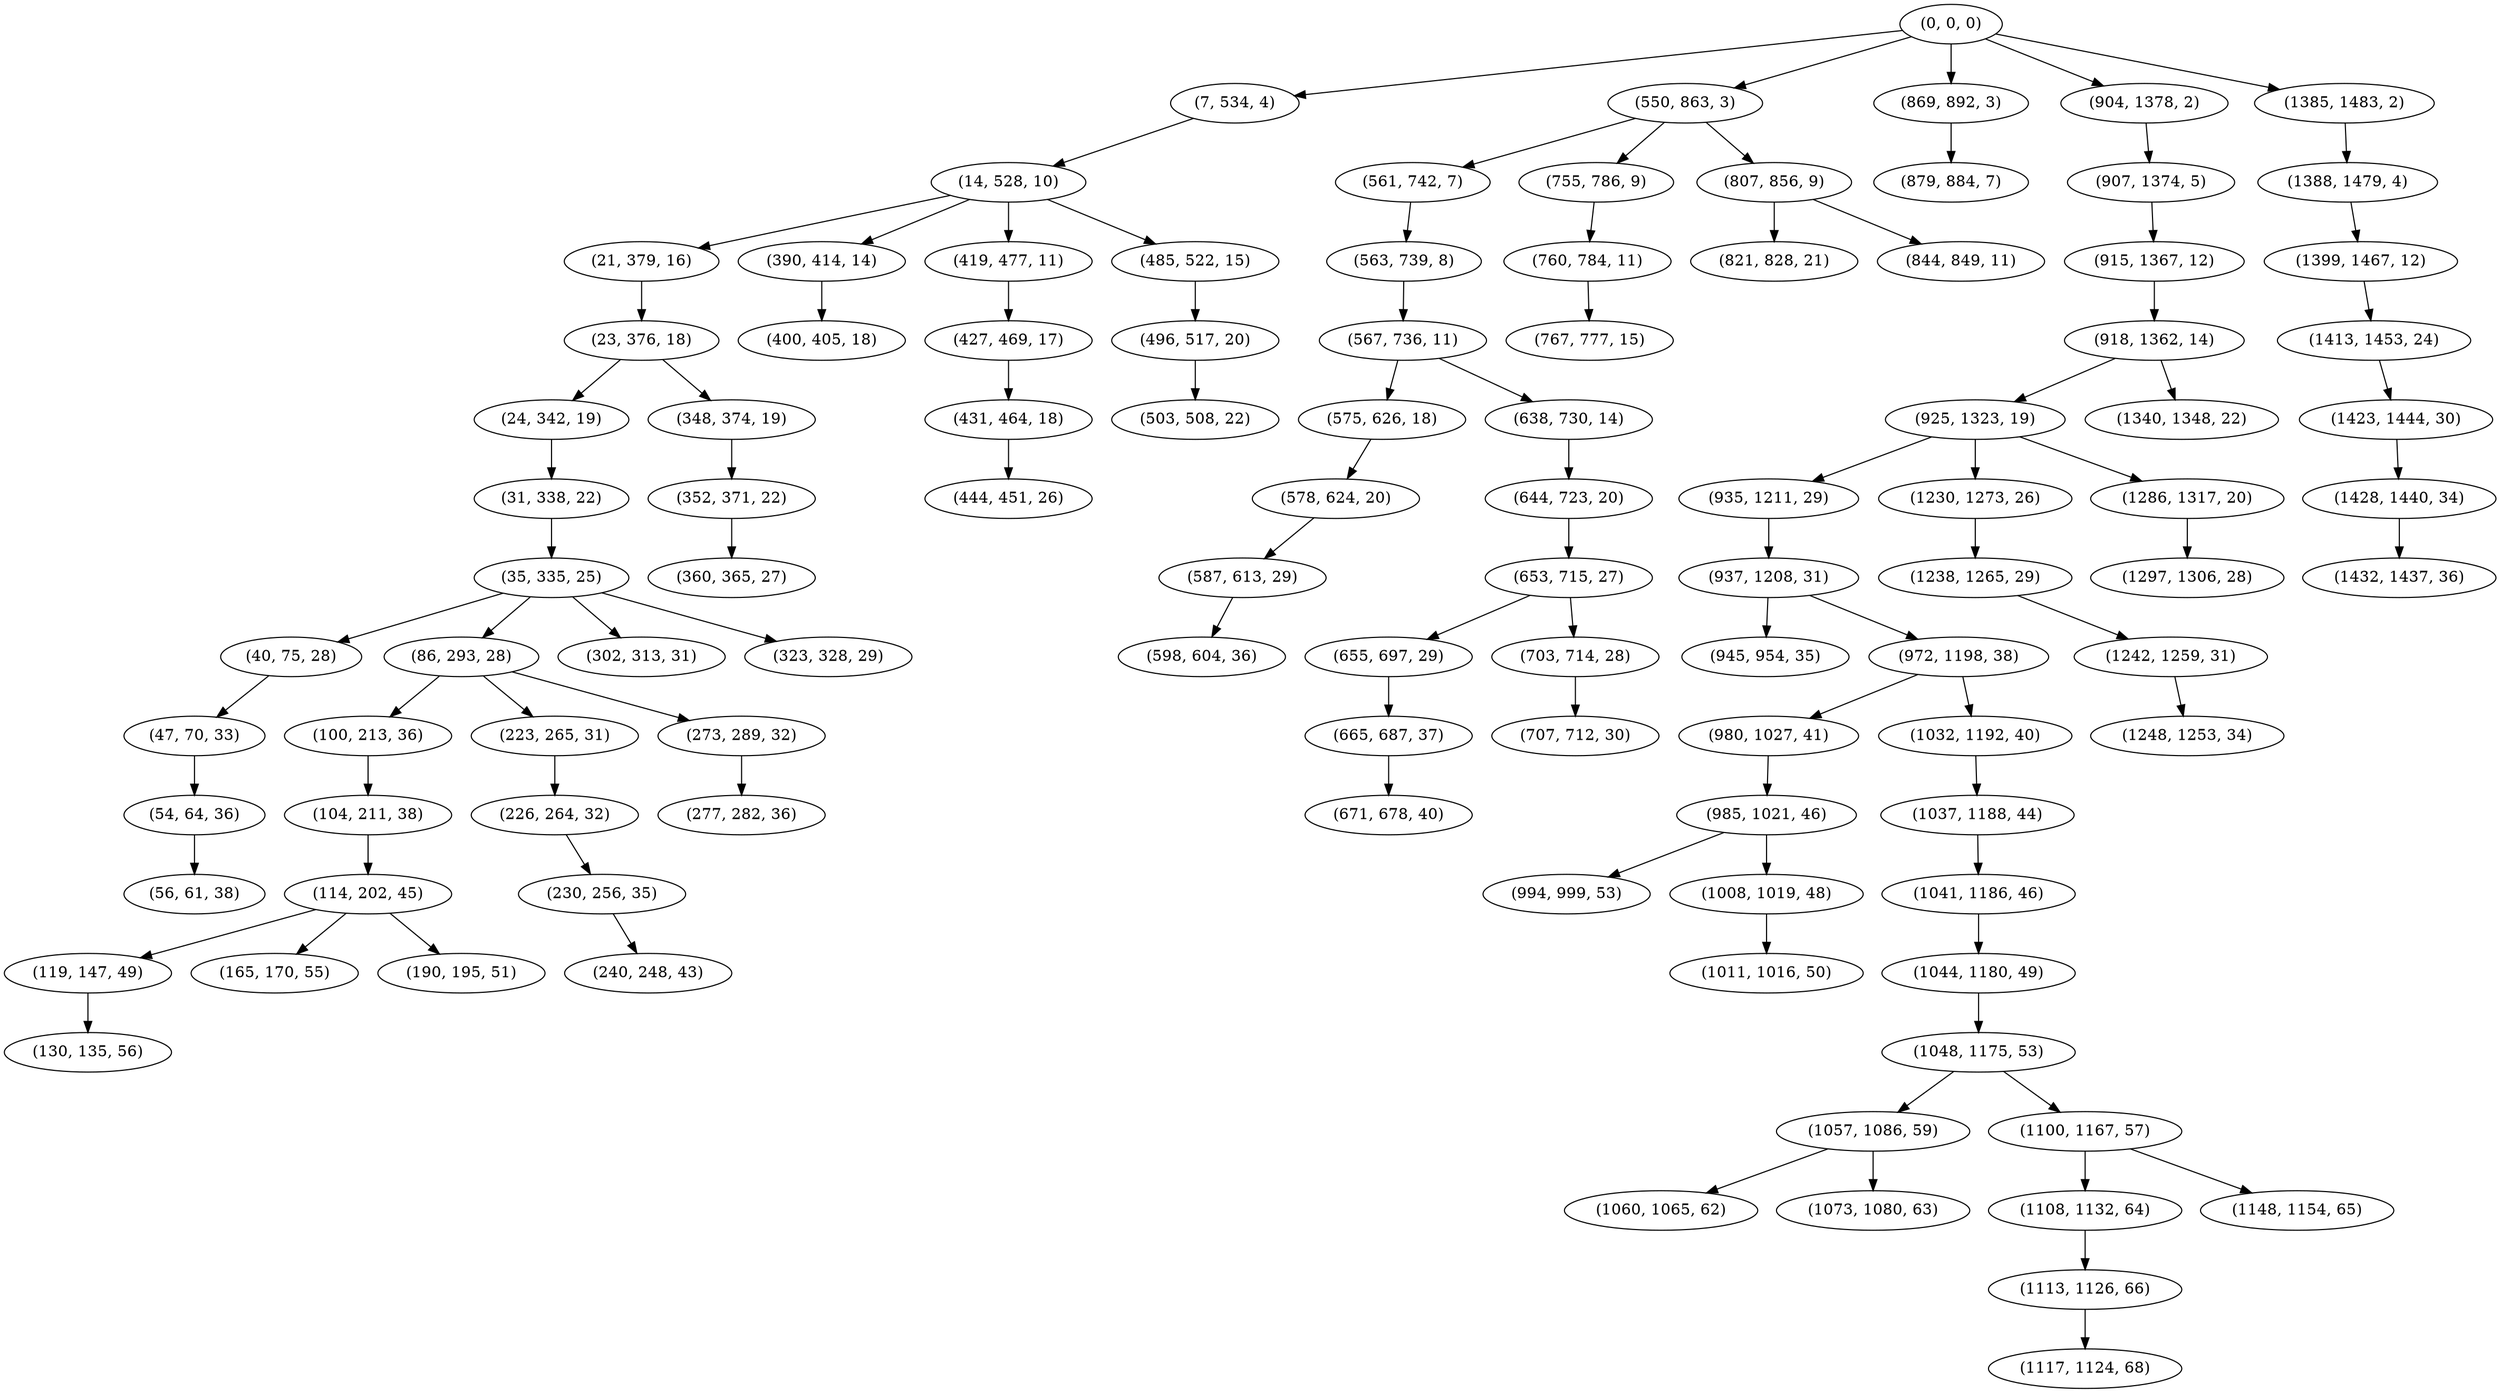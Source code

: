 digraph tree {
    "(0, 0, 0)";
    "(7, 534, 4)";
    "(14, 528, 10)";
    "(21, 379, 16)";
    "(23, 376, 18)";
    "(24, 342, 19)";
    "(31, 338, 22)";
    "(35, 335, 25)";
    "(40, 75, 28)";
    "(47, 70, 33)";
    "(54, 64, 36)";
    "(56, 61, 38)";
    "(86, 293, 28)";
    "(100, 213, 36)";
    "(104, 211, 38)";
    "(114, 202, 45)";
    "(119, 147, 49)";
    "(130, 135, 56)";
    "(165, 170, 55)";
    "(190, 195, 51)";
    "(223, 265, 31)";
    "(226, 264, 32)";
    "(230, 256, 35)";
    "(240, 248, 43)";
    "(273, 289, 32)";
    "(277, 282, 36)";
    "(302, 313, 31)";
    "(323, 328, 29)";
    "(348, 374, 19)";
    "(352, 371, 22)";
    "(360, 365, 27)";
    "(390, 414, 14)";
    "(400, 405, 18)";
    "(419, 477, 11)";
    "(427, 469, 17)";
    "(431, 464, 18)";
    "(444, 451, 26)";
    "(485, 522, 15)";
    "(496, 517, 20)";
    "(503, 508, 22)";
    "(550, 863, 3)";
    "(561, 742, 7)";
    "(563, 739, 8)";
    "(567, 736, 11)";
    "(575, 626, 18)";
    "(578, 624, 20)";
    "(587, 613, 29)";
    "(598, 604, 36)";
    "(638, 730, 14)";
    "(644, 723, 20)";
    "(653, 715, 27)";
    "(655, 697, 29)";
    "(665, 687, 37)";
    "(671, 678, 40)";
    "(703, 714, 28)";
    "(707, 712, 30)";
    "(755, 786, 9)";
    "(760, 784, 11)";
    "(767, 777, 15)";
    "(807, 856, 9)";
    "(821, 828, 21)";
    "(844, 849, 11)";
    "(869, 892, 3)";
    "(879, 884, 7)";
    "(904, 1378, 2)";
    "(907, 1374, 5)";
    "(915, 1367, 12)";
    "(918, 1362, 14)";
    "(925, 1323, 19)";
    "(935, 1211, 29)";
    "(937, 1208, 31)";
    "(945, 954, 35)";
    "(972, 1198, 38)";
    "(980, 1027, 41)";
    "(985, 1021, 46)";
    "(994, 999, 53)";
    "(1008, 1019, 48)";
    "(1011, 1016, 50)";
    "(1032, 1192, 40)";
    "(1037, 1188, 44)";
    "(1041, 1186, 46)";
    "(1044, 1180, 49)";
    "(1048, 1175, 53)";
    "(1057, 1086, 59)";
    "(1060, 1065, 62)";
    "(1073, 1080, 63)";
    "(1100, 1167, 57)";
    "(1108, 1132, 64)";
    "(1113, 1126, 66)";
    "(1117, 1124, 68)";
    "(1148, 1154, 65)";
    "(1230, 1273, 26)";
    "(1238, 1265, 29)";
    "(1242, 1259, 31)";
    "(1248, 1253, 34)";
    "(1286, 1317, 20)";
    "(1297, 1306, 28)";
    "(1340, 1348, 22)";
    "(1385, 1483, 2)";
    "(1388, 1479, 4)";
    "(1399, 1467, 12)";
    "(1413, 1453, 24)";
    "(1423, 1444, 30)";
    "(1428, 1440, 34)";
    "(1432, 1437, 36)";
    "(0, 0, 0)" -> "(7, 534, 4)";
    "(0, 0, 0)" -> "(550, 863, 3)";
    "(0, 0, 0)" -> "(869, 892, 3)";
    "(0, 0, 0)" -> "(904, 1378, 2)";
    "(0, 0, 0)" -> "(1385, 1483, 2)";
    "(7, 534, 4)" -> "(14, 528, 10)";
    "(14, 528, 10)" -> "(21, 379, 16)";
    "(14, 528, 10)" -> "(390, 414, 14)";
    "(14, 528, 10)" -> "(419, 477, 11)";
    "(14, 528, 10)" -> "(485, 522, 15)";
    "(21, 379, 16)" -> "(23, 376, 18)";
    "(23, 376, 18)" -> "(24, 342, 19)";
    "(23, 376, 18)" -> "(348, 374, 19)";
    "(24, 342, 19)" -> "(31, 338, 22)";
    "(31, 338, 22)" -> "(35, 335, 25)";
    "(35, 335, 25)" -> "(40, 75, 28)";
    "(35, 335, 25)" -> "(86, 293, 28)";
    "(35, 335, 25)" -> "(302, 313, 31)";
    "(35, 335, 25)" -> "(323, 328, 29)";
    "(40, 75, 28)" -> "(47, 70, 33)";
    "(47, 70, 33)" -> "(54, 64, 36)";
    "(54, 64, 36)" -> "(56, 61, 38)";
    "(86, 293, 28)" -> "(100, 213, 36)";
    "(86, 293, 28)" -> "(223, 265, 31)";
    "(86, 293, 28)" -> "(273, 289, 32)";
    "(100, 213, 36)" -> "(104, 211, 38)";
    "(104, 211, 38)" -> "(114, 202, 45)";
    "(114, 202, 45)" -> "(119, 147, 49)";
    "(114, 202, 45)" -> "(165, 170, 55)";
    "(114, 202, 45)" -> "(190, 195, 51)";
    "(119, 147, 49)" -> "(130, 135, 56)";
    "(223, 265, 31)" -> "(226, 264, 32)";
    "(226, 264, 32)" -> "(230, 256, 35)";
    "(230, 256, 35)" -> "(240, 248, 43)";
    "(273, 289, 32)" -> "(277, 282, 36)";
    "(348, 374, 19)" -> "(352, 371, 22)";
    "(352, 371, 22)" -> "(360, 365, 27)";
    "(390, 414, 14)" -> "(400, 405, 18)";
    "(419, 477, 11)" -> "(427, 469, 17)";
    "(427, 469, 17)" -> "(431, 464, 18)";
    "(431, 464, 18)" -> "(444, 451, 26)";
    "(485, 522, 15)" -> "(496, 517, 20)";
    "(496, 517, 20)" -> "(503, 508, 22)";
    "(550, 863, 3)" -> "(561, 742, 7)";
    "(550, 863, 3)" -> "(755, 786, 9)";
    "(550, 863, 3)" -> "(807, 856, 9)";
    "(561, 742, 7)" -> "(563, 739, 8)";
    "(563, 739, 8)" -> "(567, 736, 11)";
    "(567, 736, 11)" -> "(575, 626, 18)";
    "(567, 736, 11)" -> "(638, 730, 14)";
    "(575, 626, 18)" -> "(578, 624, 20)";
    "(578, 624, 20)" -> "(587, 613, 29)";
    "(587, 613, 29)" -> "(598, 604, 36)";
    "(638, 730, 14)" -> "(644, 723, 20)";
    "(644, 723, 20)" -> "(653, 715, 27)";
    "(653, 715, 27)" -> "(655, 697, 29)";
    "(653, 715, 27)" -> "(703, 714, 28)";
    "(655, 697, 29)" -> "(665, 687, 37)";
    "(665, 687, 37)" -> "(671, 678, 40)";
    "(703, 714, 28)" -> "(707, 712, 30)";
    "(755, 786, 9)" -> "(760, 784, 11)";
    "(760, 784, 11)" -> "(767, 777, 15)";
    "(807, 856, 9)" -> "(821, 828, 21)";
    "(807, 856, 9)" -> "(844, 849, 11)";
    "(869, 892, 3)" -> "(879, 884, 7)";
    "(904, 1378, 2)" -> "(907, 1374, 5)";
    "(907, 1374, 5)" -> "(915, 1367, 12)";
    "(915, 1367, 12)" -> "(918, 1362, 14)";
    "(918, 1362, 14)" -> "(925, 1323, 19)";
    "(918, 1362, 14)" -> "(1340, 1348, 22)";
    "(925, 1323, 19)" -> "(935, 1211, 29)";
    "(925, 1323, 19)" -> "(1230, 1273, 26)";
    "(925, 1323, 19)" -> "(1286, 1317, 20)";
    "(935, 1211, 29)" -> "(937, 1208, 31)";
    "(937, 1208, 31)" -> "(945, 954, 35)";
    "(937, 1208, 31)" -> "(972, 1198, 38)";
    "(972, 1198, 38)" -> "(980, 1027, 41)";
    "(972, 1198, 38)" -> "(1032, 1192, 40)";
    "(980, 1027, 41)" -> "(985, 1021, 46)";
    "(985, 1021, 46)" -> "(994, 999, 53)";
    "(985, 1021, 46)" -> "(1008, 1019, 48)";
    "(1008, 1019, 48)" -> "(1011, 1016, 50)";
    "(1032, 1192, 40)" -> "(1037, 1188, 44)";
    "(1037, 1188, 44)" -> "(1041, 1186, 46)";
    "(1041, 1186, 46)" -> "(1044, 1180, 49)";
    "(1044, 1180, 49)" -> "(1048, 1175, 53)";
    "(1048, 1175, 53)" -> "(1057, 1086, 59)";
    "(1048, 1175, 53)" -> "(1100, 1167, 57)";
    "(1057, 1086, 59)" -> "(1060, 1065, 62)";
    "(1057, 1086, 59)" -> "(1073, 1080, 63)";
    "(1100, 1167, 57)" -> "(1108, 1132, 64)";
    "(1100, 1167, 57)" -> "(1148, 1154, 65)";
    "(1108, 1132, 64)" -> "(1113, 1126, 66)";
    "(1113, 1126, 66)" -> "(1117, 1124, 68)";
    "(1230, 1273, 26)" -> "(1238, 1265, 29)";
    "(1238, 1265, 29)" -> "(1242, 1259, 31)";
    "(1242, 1259, 31)" -> "(1248, 1253, 34)";
    "(1286, 1317, 20)" -> "(1297, 1306, 28)";
    "(1385, 1483, 2)" -> "(1388, 1479, 4)";
    "(1388, 1479, 4)" -> "(1399, 1467, 12)";
    "(1399, 1467, 12)" -> "(1413, 1453, 24)";
    "(1413, 1453, 24)" -> "(1423, 1444, 30)";
    "(1423, 1444, 30)" -> "(1428, 1440, 34)";
    "(1428, 1440, 34)" -> "(1432, 1437, 36)";
}

